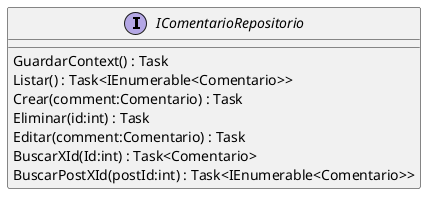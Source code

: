 @startuml
interface IComentarioRepositorio {
    GuardarContext() : Task
    Listar() : Task<IEnumerable<Comentario>>
    Crear(comment:Comentario) : Task
    Eliminar(id:int) : Task
    Editar(comment:Comentario) : Task
    BuscarXId(Id:int) : Task<Comentario>
    BuscarPostXId(postId:int) : Task<IEnumerable<Comentario>>
}
@enduml
